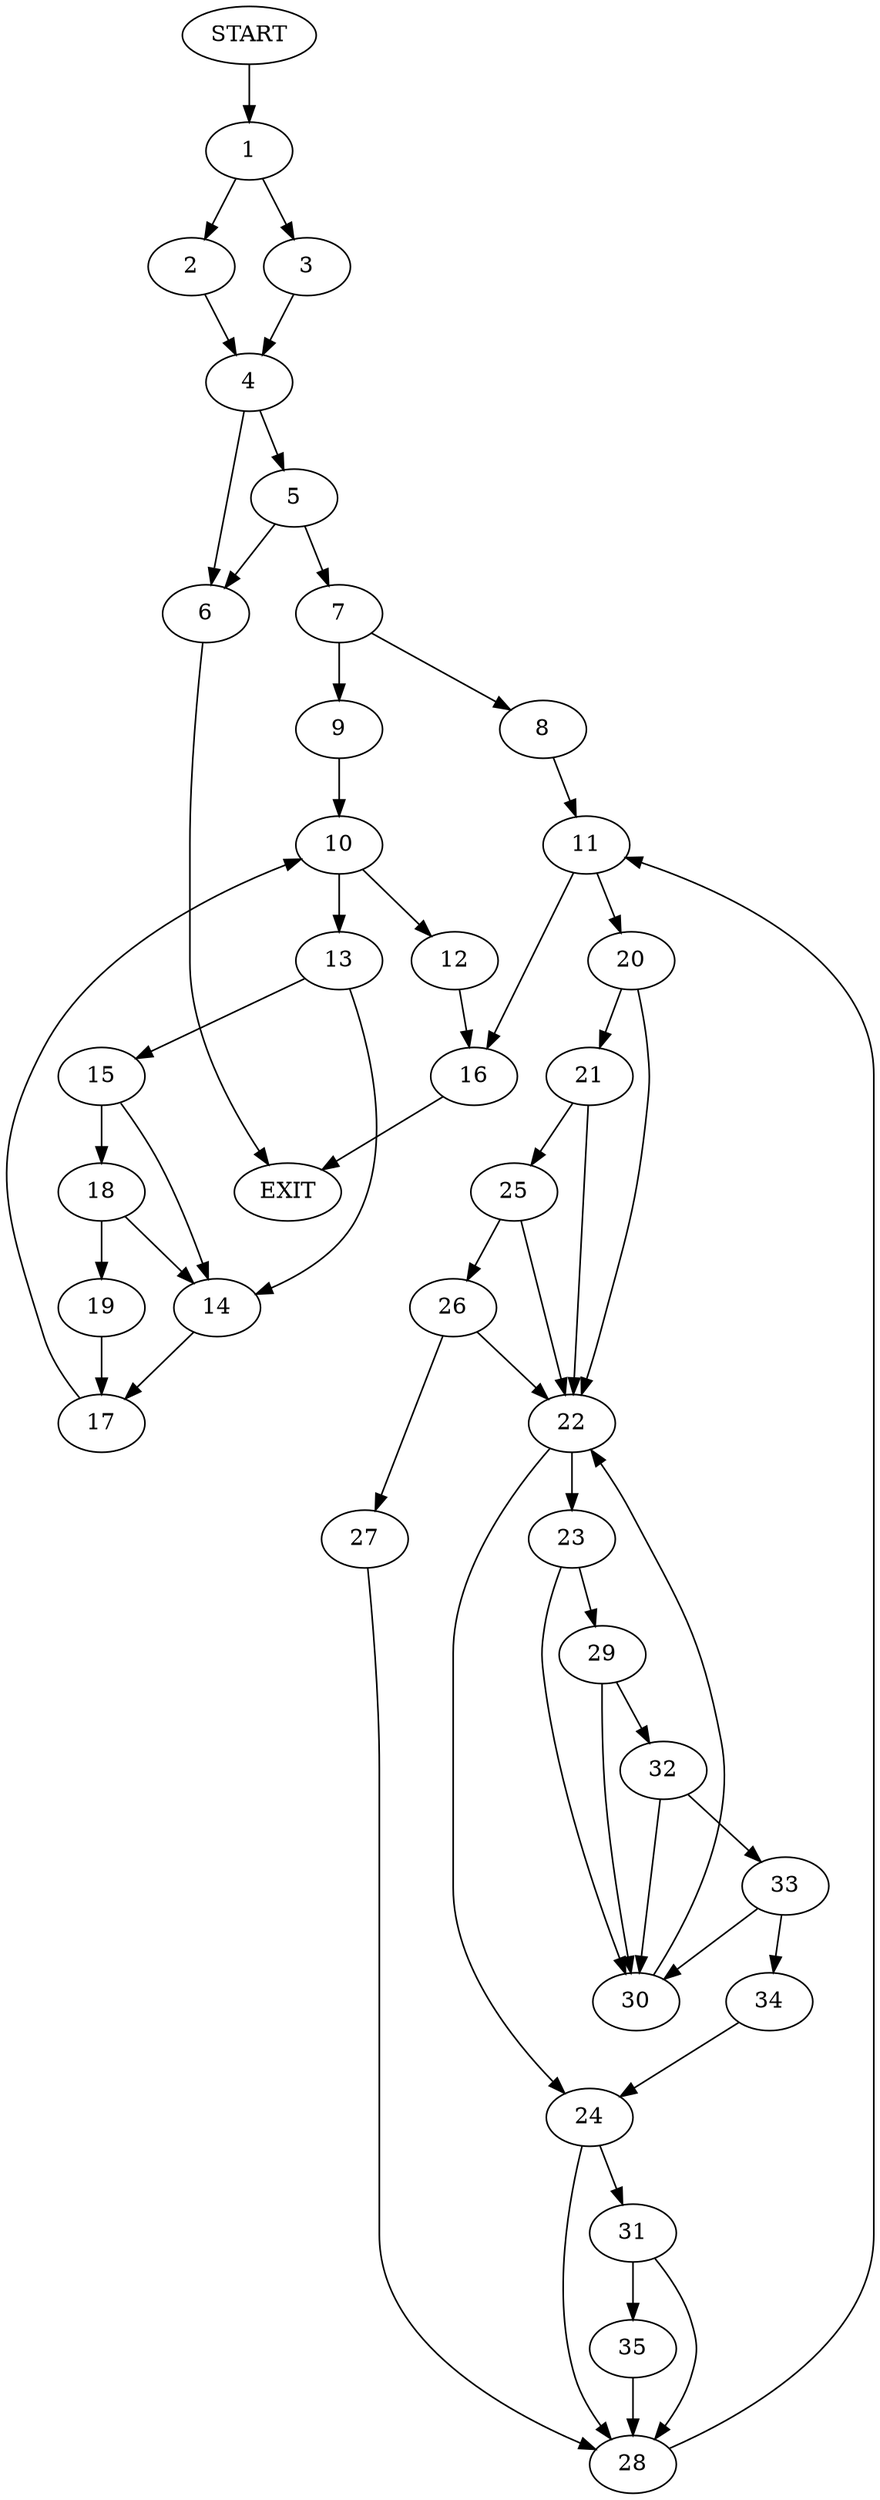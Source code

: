 digraph {
0 [label="START"]
36 [label="EXIT"]
0 -> 1
1 -> 2
1 -> 3
2 -> 4
3 -> 4
4 -> 5
4 -> 6
5 -> 7
5 -> 6
6 -> 36
7 -> 8
7 -> 9
9 -> 10
8 -> 11
10 -> 12
10 -> 13
13 -> 14
13 -> 15
12 -> 16
14 -> 17
15 -> 18
15 -> 14
18 -> 14
18 -> 19
19 -> 17
17 -> 10
16 -> 36
11 -> 20
11 -> 16
20 -> 21
20 -> 22
22 -> 23
22 -> 24
21 -> 25
21 -> 22
25 -> 26
25 -> 22
26 -> 27
26 -> 22
27 -> 28
28 -> 11
23 -> 29
23 -> 30
24 -> 28
24 -> 31
29 -> 32
29 -> 30
30 -> 22
32 -> 33
32 -> 30
33 -> 34
33 -> 30
34 -> 24
31 -> 28
31 -> 35
35 -> 28
}

